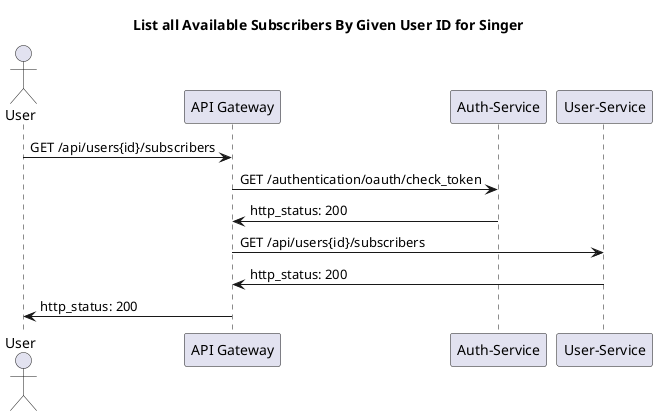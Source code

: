 @startuml
    title :  List all Available Subscribers By Given User ID for Singer
    actor "User" as user
    participant "API Gateway" as api_gw
    participant "Auth-Service" as auth
    participant "User-Service" as user_service
    user -> api_gw: GET /api/users{id}/subscribers
    api_gw -> auth: GET /authentication/oauth/check_token
    api_gw <- auth: http_status: 200
    api_gw -> user_service: GET /api/users{id}/subscribers
    api_gw <- user_service: http_status: 200
    user <- api_gw: http_status: 200
@enduml
